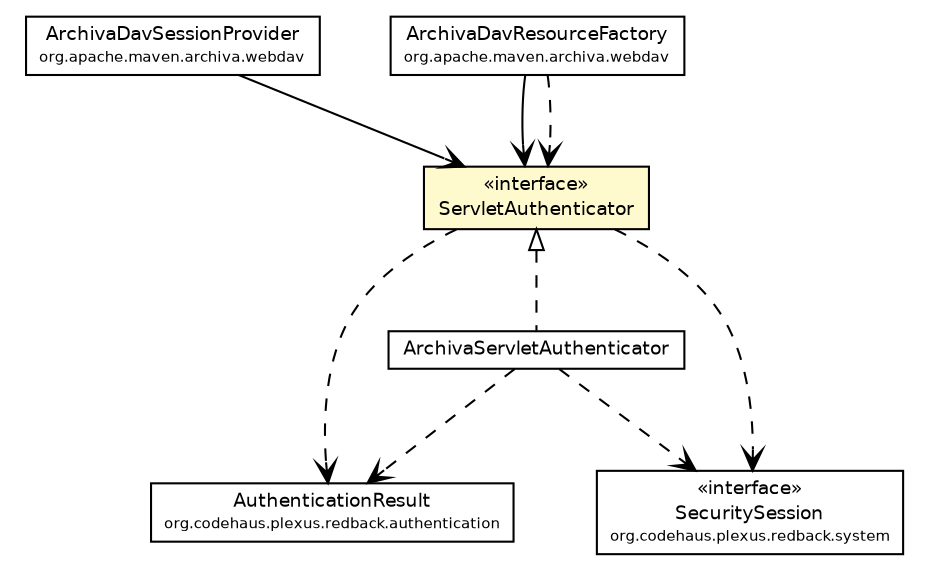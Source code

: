 #!/usr/local/bin/dot
#
# Class diagram 
# Generated by UmlGraph version 4.6 (http://www.spinellis.gr/sw/umlgraph)
#

digraph G {
	edge [fontname="Helvetica",fontsize=10,labelfontname="Helvetica",labelfontsize=10];
	node [fontname="Helvetica",fontsize=10,shape=plaintext];
	// org.apache.maven.archiva.security.ServletAuthenticator
	c151002 [label=<<table border="0" cellborder="1" cellspacing="0" cellpadding="2" port="p" bgcolor="lemonChiffon" href="./ServletAuthenticator.html">
		<tr><td><table border="0" cellspacing="0" cellpadding="1">
			<tr><td> &laquo;interface&raquo; </td></tr>
			<tr><td> ServletAuthenticator </td></tr>
		</table></td></tr>
		</table>>, fontname="Helvetica", fontcolor="black", fontsize=9.0];
	// org.apache.maven.archiva.security.ArchivaServletAuthenticator
	c151007 [label=<<table border="0" cellborder="1" cellspacing="0" cellpadding="2" port="p" href="./ArchivaServletAuthenticator.html">
		<tr><td><table border="0" cellspacing="0" cellpadding="1">
			<tr><td> ArchivaServletAuthenticator </td></tr>
		</table></td></tr>
		</table>>, fontname="Helvetica", fontcolor="black", fontsize=9.0];
	// org.apache.maven.archiva.webdav.ArchivaDavSessionProvider
	c151017 [label=<<table border="0" cellborder="1" cellspacing="0" cellpadding="2" port="p" href="../webdav/ArchivaDavSessionProvider.html">
		<tr><td><table border="0" cellspacing="0" cellpadding="1">
			<tr><td> ArchivaDavSessionProvider </td></tr>
			<tr><td><font point-size="7.0"> org.apache.maven.archiva.webdav </font></td></tr>
		</table></td></tr>
		</table>>, fontname="Helvetica", fontcolor="black", fontsize=9.0];
	// org.apache.maven.archiva.webdav.ArchivaDavResourceFactory
	c151020 [label=<<table border="0" cellborder="1" cellspacing="0" cellpadding="2" port="p" href="../webdav/ArchivaDavResourceFactory.html">
		<tr><td><table border="0" cellspacing="0" cellpadding="1">
			<tr><td> ArchivaDavResourceFactory </td></tr>
			<tr><td><font point-size="7.0"> org.apache.maven.archiva.webdav </font></td></tr>
		</table></td></tr>
		</table>>, fontname="Helvetica", fontcolor="black", fontsize=9.0];
	//org.apache.maven.archiva.security.ArchivaServletAuthenticator implements org.apache.maven.archiva.security.ServletAuthenticator
	c151002:p -> c151007:p [dir=back,arrowtail=empty,style=dashed];
	// org.apache.maven.archiva.webdav.ArchivaDavSessionProvider NAVASSOC org.apache.maven.archiva.security.ServletAuthenticator
	c151017:p -> c151002:p [taillabel="", label="", headlabel="", fontname="Helvetica", fontcolor="black", fontsize=10.0, color="black", arrowhead=open];
	// org.apache.maven.archiva.webdav.ArchivaDavResourceFactory NAVASSOC org.apache.maven.archiva.security.ServletAuthenticator
	c151020:p -> c151002:p [taillabel="", label="", headlabel="", fontname="Helvetica", fontcolor="black", fontsize=10.0, color="black", arrowhead=open];
	// org.apache.maven.archiva.security.ServletAuthenticator DEPEND org.codehaus.plexus.redback.authentication.AuthenticationResult
	c151002:p -> c151047:p [taillabel="", label="", headlabel="", fontname="Helvetica", fontcolor="black", fontsize=10.0, color="black", arrowhead=open, style=dashed];
	// org.apache.maven.archiva.security.ServletAuthenticator DEPEND org.codehaus.plexus.redback.system.SecuritySession
	c151002:p -> c151048:p [taillabel="", label="", headlabel="", fontname="Helvetica", fontcolor="black", fontsize=10.0, color="black", arrowhead=open, style=dashed];
	// org.apache.maven.archiva.security.ArchivaServletAuthenticator DEPEND org.codehaus.plexus.redback.authentication.AuthenticationResult
	c151007:p -> c151047:p [taillabel="", label="", headlabel="", fontname="Helvetica", fontcolor="black", fontsize=10.0, color="black", arrowhead=open, style=dashed];
	// org.apache.maven.archiva.security.ArchivaServletAuthenticator DEPEND org.codehaus.plexus.redback.system.SecuritySession
	c151007:p -> c151048:p [taillabel="", label="", headlabel="", fontname="Helvetica", fontcolor="black", fontsize=10.0, color="black", arrowhead=open, style=dashed];
	// org.apache.maven.archiva.webdav.ArchivaDavResourceFactory DEPEND org.apache.maven.archiva.security.ServletAuthenticator
	c151020:p -> c151002:p [taillabel="", label="", headlabel="", fontname="Helvetica", fontcolor="black", fontsize=10.0, color="black", arrowhead=open, style=dashed];
	// org.codehaus.plexus.redback.authentication.AuthenticationResult
	c151047 [label=<<table border="0" cellborder="1" cellspacing="0" cellpadding="2" port="p" href="http://java.sun.com/j2se/1.4.2/docs/api/org/codehaus/plexus/redback/authentication/AuthenticationResult.html">
		<tr><td><table border="0" cellspacing="0" cellpadding="1">
			<tr><td> AuthenticationResult </td></tr>
			<tr><td><font point-size="7.0"> org.codehaus.plexus.redback.authentication </font></td></tr>
		</table></td></tr>
		</table>>, fontname="Helvetica", fontcolor="black", fontsize=9.0];
	// org.codehaus.plexus.redback.system.SecuritySession
	c151048 [label=<<table border="0" cellborder="1" cellspacing="0" cellpadding="2" port="p" href="http://java.sun.com/j2se/1.4.2/docs/api/org/codehaus/plexus/redback/system/SecuritySession.html">
		<tr><td><table border="0" cellspacing="0" cellpadding="1">
			<tr><td> &laquo;interface&raquo; </td></tr>
			<tr><td> SecuritySession </td></tr>
			<tr><td><font point-size="7.0"> org.codehaus.plexus.redback.system </font></td></tr>
		</table></td></tr>
		</table>>, fontname="Helvetica", fontcolor="black", fontsize=9.0];
}

